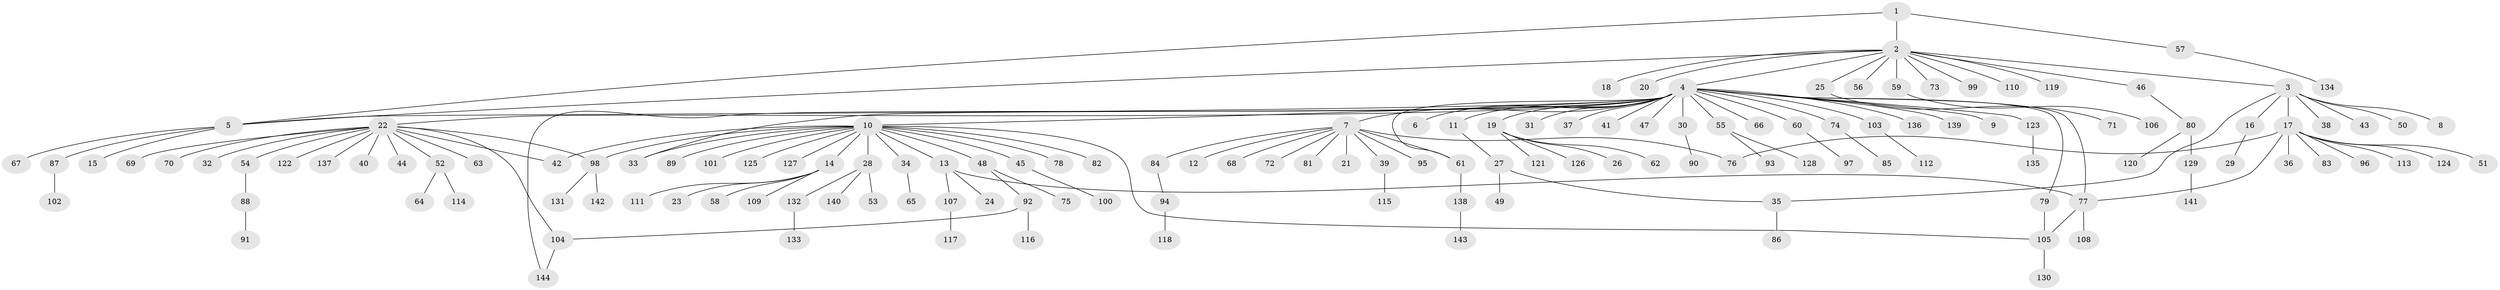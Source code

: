 // Generated by graph-tools (version 1.1) at 2025/35/03/09/25 02:35:40]
// undirected, 144 vertices, 157 edges
graph export_dot {
graph [start="1"]
  node [color=gray90,style=filled];
  1;
  2;
  3;
  4;
  5;
  6;
  7;
  8;
  9;
  10;
  11;
  12;
  13;
  14;
  15;
  16;
  17;
  18;
  19;
  20;
  21;
  22;
  23;
  24;
  25;
  26;
  27;
  28;
  29;
  30;
  31;
  32;
  33;
  34;
  35;
  36;
  37;
  38;
  39;
  40;
  41;
  42;
  43;
  44;
  45;
  46;
  47;
  48;
  49;
  50;
  51;
  52;
  53;
  54;
  55;
  56;
  57;
  58;
  59;
  60;
  61;
  62;
  63;
  64;
  65;
  66;
  67;
  68;
  69;
  70;
  71;
  72;
  73;
  74;
  75;
  76;
  77;
  78;
  79;
  80;
  81;
  82;
  83;
  84;
  85;
  86;
  87;
  88;
  89;
  90;
  91;
  92;
  93;
  94;
  95;
  96;
  97;
  98;
  99;
  100;
  101;
  102;
  103;
  104;
  105;
  106;
  107;
  108;
  109;
  110;
  111;
  112;
  113;
  114;
  115;
  116;
  117;
  118;
  119;
  120;
  121;
  122;
  123;
  124;
  125;
  126;
  127;
  128;
  129;
  130;
  131;
  132;
  133;
  134;
  135;
  136;
  137;
  138;
  139;
  140;
  141;
  142;
  143;
  144;
  1 -- 2;
  1 -- 5;
  1 -- 57;
  2 -- 3;
  2 -- 4;
  2 -- 5;
  2 -- 18;
  2 -- 20;
  2 -- 25;
  2 -- 46;
  2 -- 56;
  2 -- 59;
  2 -- 73;
  2 -- 99;
  2 -- 110;
  2 -- 119;
  3 -- 8;
  3 -- 16;
  3 -- 17;
  3 -- 35;
  3 -- 38;
  3 -- 43;
  3 -- 50;
  4 -- 5;
  4 -- 6;
  4 -- 7;
  4 -- 9;
  4 -- 10;
  4 -- 11;
  4 -- 19;
  4 -- 22;
  4 -- 30;
  4 -- 31;
  4 -- 33;
  4 -- 37;
  4 -- 41;
  4 -- 47;
  4 -- 55;
  4 -- 60;
  4 -- 61;
  4 -- 66;
  4 -- 74;
  4 -- 77;
  4 -- 79;
  4 -- 103;
  4 -- 123;
  4 -- 136;
  4 -- 139;
  4 -- 144;
  5 -- 15;
  5 -- 67;
  5 -- 87;
  7 -- 12;
  7 -- 21;
  7 -- 39;
  7 -- 61;
  7 -- 68;
  7 -- 72;
  7 -- 76;
  7 -- 81;
  7 -- 84;
  7 -- 95;
  10 -- 13;
  10 -- 14;
  10 -- 28;
  10 -- 33;
  10 -- 34;
  10 -- 42;
  10 -- 45;
  10 -- 48;
  10 -- 78;
  10 -- 82;
  10 -- 89;
  10 -- 98;
  10 -- 101;
  10 -- 105;
  10 -- 125;
  10 -- 127;
  11 -- 27;
  13 -- 24;
  13 -- 77;
  13 -- 107;
  14 -- 23;
  14 -- 58;
  14 -- 109;
  14 -- 111;
  16 -- 29;
  17 -- 36;
  17 -- 51;
  17 -- 76;
  17 -- 77;
  17 -- 83;
  17 -- 96;
  17 -- 113;
  17 -- 124;
  19 -- 26;
  19 -- 62;
  19 -- 121;
  19 -- 126;
  22 -- 32;
  22 -- 40;
  22 -- 42;
  22 -- 44;
  22 -- 52;
  22 -- 54;
  22 -- 63;
  22 -- 69;
  22 -- 70;
  22 -- 98;
  22 -- 104;
  22 -- 122;
  22 -- 137;
  25 -- 71;
  27 -- 35;
  27 -- 49;
  28 -- 53;
  28 -- 132;
  28 -- 140;
  30 -- 90;
  34 -- 65;
  35 -- 86;
  39 -- 115;
  45 -- 100;
  46 -- 80;
  48 -- 75;
  48 -- 92;
  52 -- 64;
  52 -- 114;
  54 -- 88;
  55 -- 93;
  55 -- 128;
  57 -- 134;
  59 -- 106;
  60 -- 97;
  61 -- 138;
  74 -- 85;
  77 -- 105;
  77 -- 108;
  79 -- 105;
  80 -- 120;
  80 -- 129;
  84 -- 94;
  87 -- 102;
  88 -- 91;
  92 -- 104;
  92 -- 116;
  94 -- 118;
  98 -- 131;
  98 -- 142;
  103 -- 112;
  104 -- 144;
  105 -- 130;
  107 -- 117;
  123 -- 135;
  129 -- 141;
  132 -- 133;
  138 -- 143;
}
